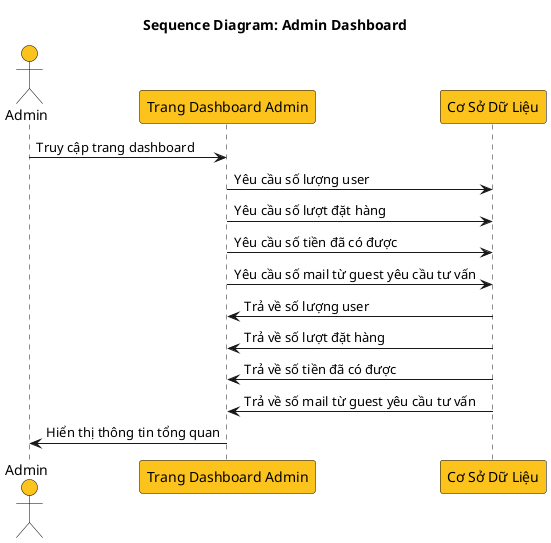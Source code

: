 @startuml
title Sequence Diagram: Admin Dashboard

skinparam actor {
    BackgroundColor FBC31C
    BorderColor Black
    FontColor Black
}

skinparam participant {
    BackgroundColor FBC31C
    BorderColor Black
    FontColor Black
}

actor Admin
participant DashboardPage as "Trang Dashboard Admin"
participant Database as "Cơ Sở Dữ Liệu"

Admin -> DashboardPage : Truy cập trang dashboard
DashboardPage -> Database : Yêu cầu số lượng user
DashboardPage -> Database : Yêu cầu số lượt đặt hàng
DashboardPage -> Database : Yêu cầu số tiền đã có được
DashboardPage -> Database : Yêu cầu số mail từ guest yêu cầu tư vấn

Database -> DashboardPage : Trả về số lượng user
Database -> DashboardPage : Trả về số lượt đặt hàng
Database -> DashboardPage : Trả về số tiền đã có được
Database -> DashboardPage : Trả về số mail từ guest yêu cầu tư vấn

DashboardPage -> Admin : Hiển thị thông tin tổng quan

@enduml
